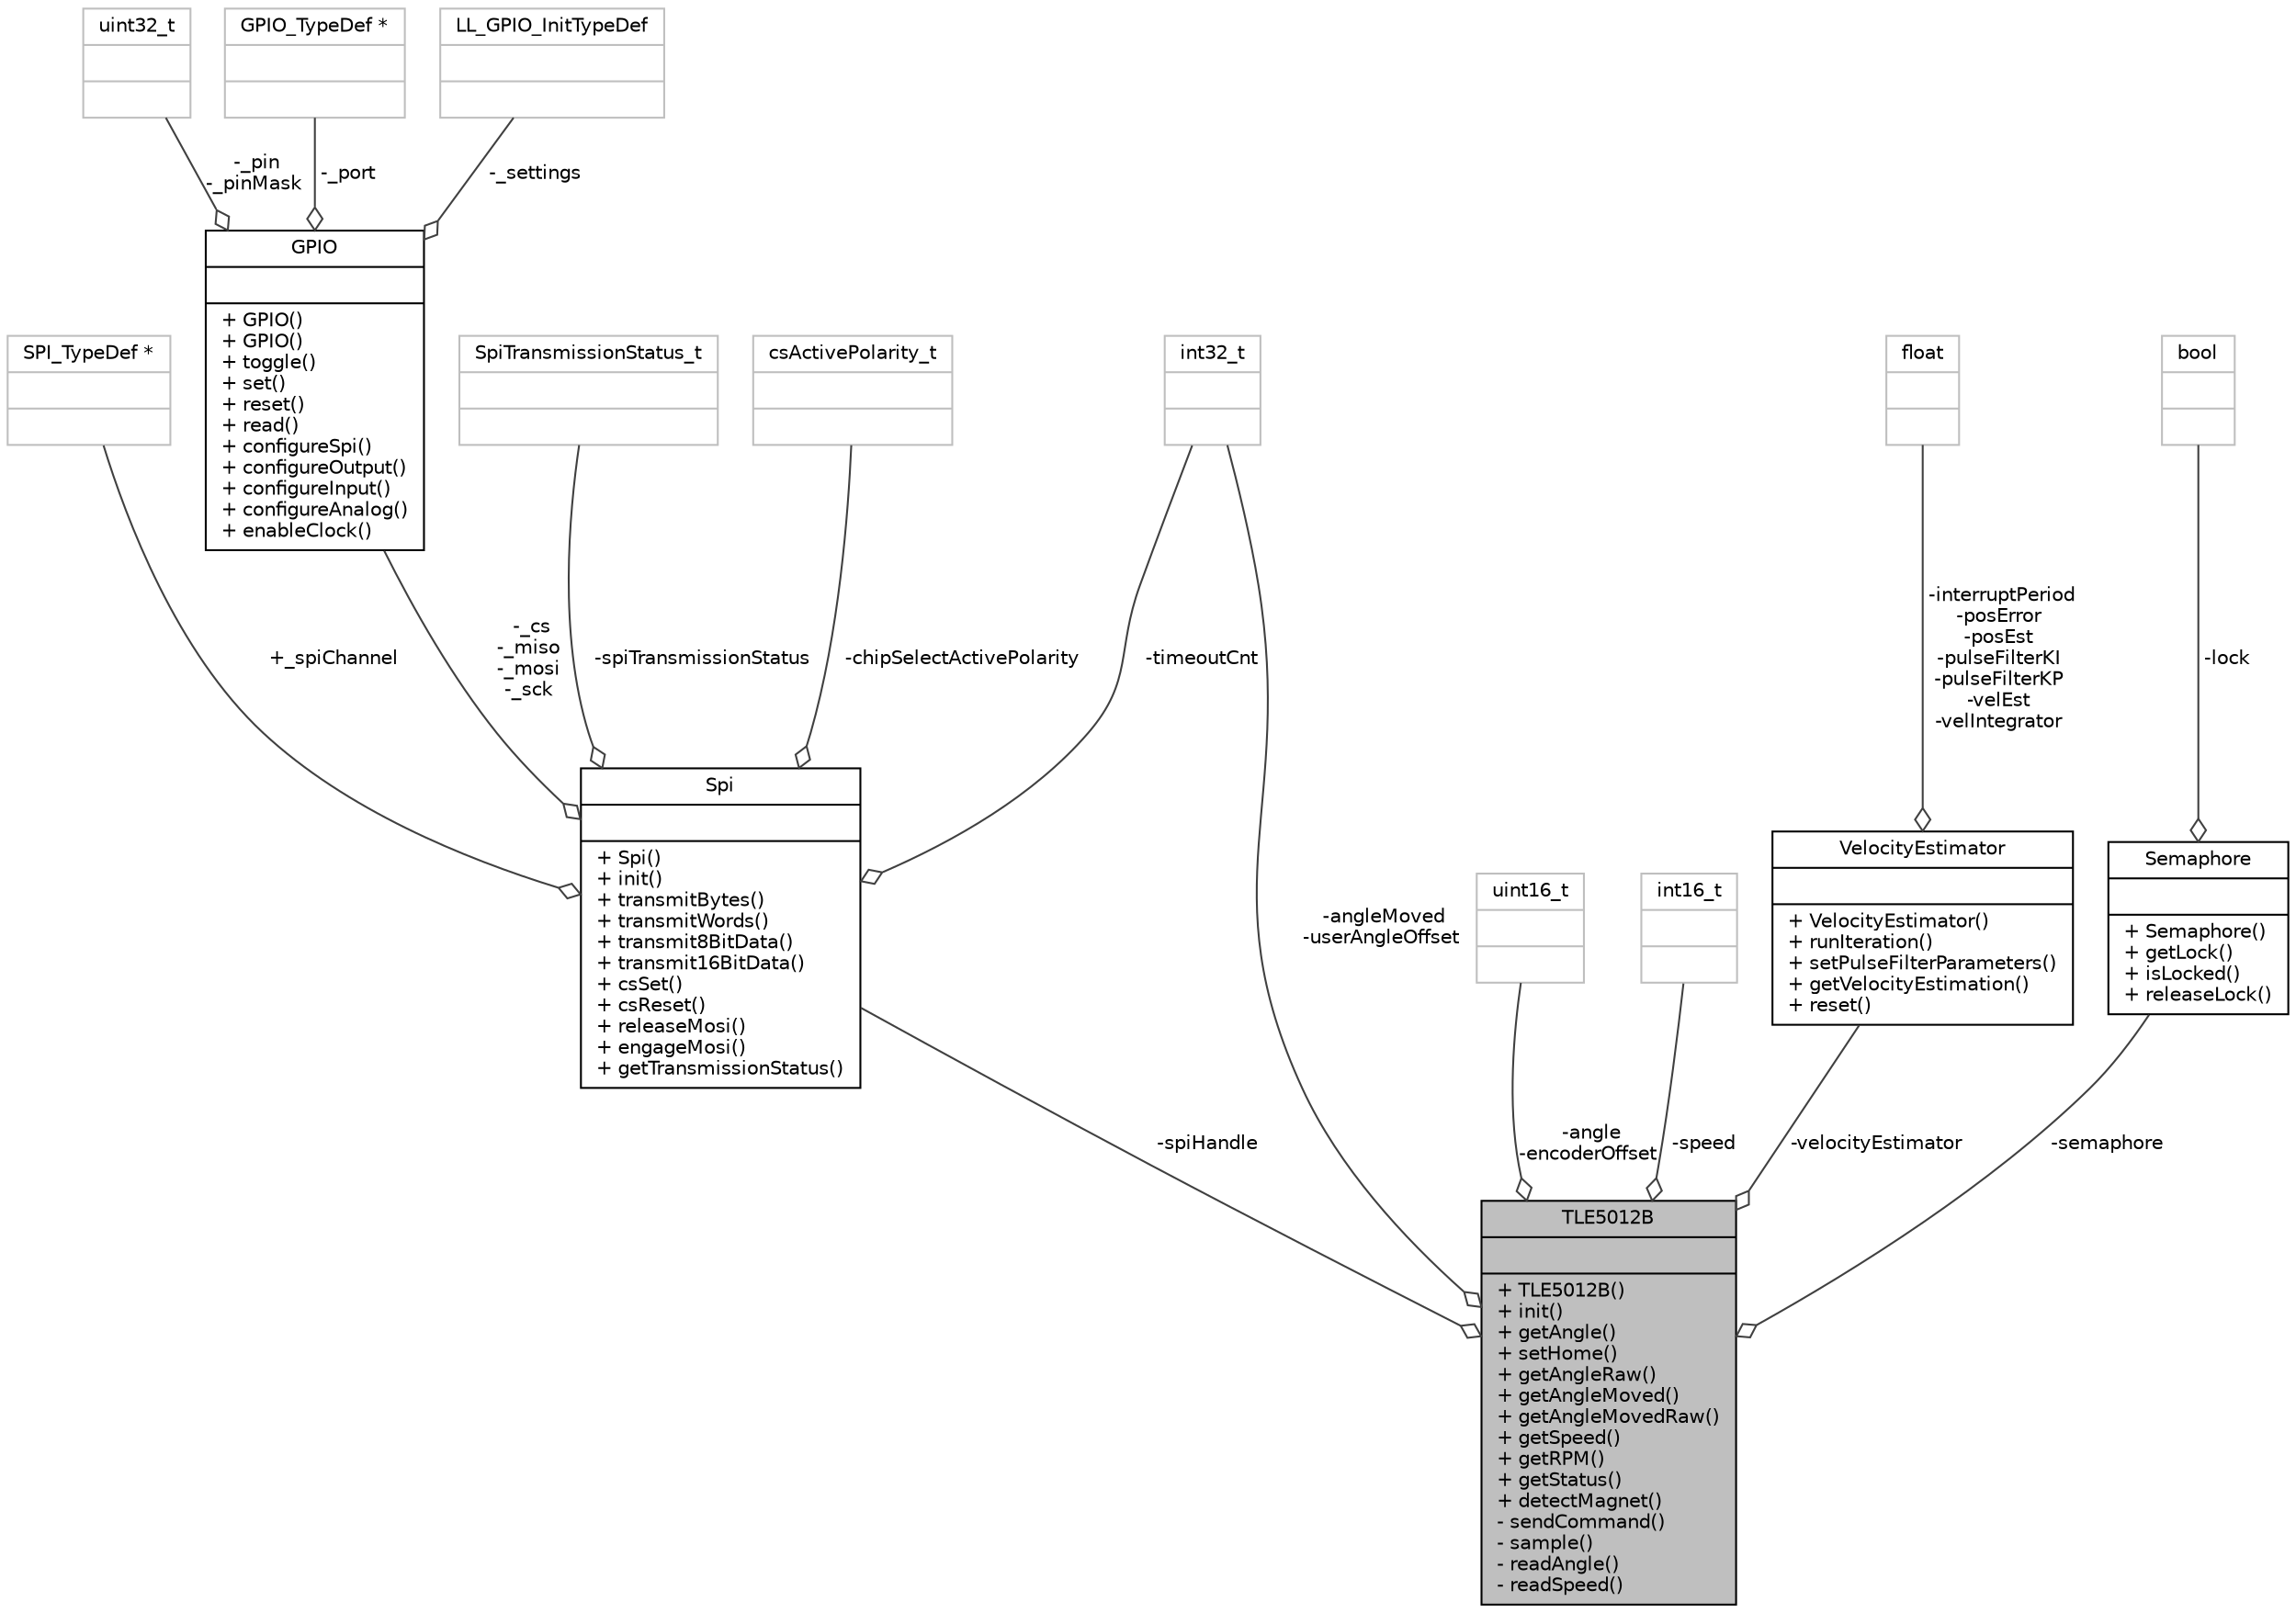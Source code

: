 digraph "TLE5012B"
{
 // LATEX_PDF_SIZE
  edge [fontname="Helvetica",fontsize="10",labelfontname="Helvetica",labelfontsize="10"];
  node [fontname="Helvetica",fontsize="10",shape=record];
  Node1 [label="{TLE5012B\n||+ TLE5012B()\l+ init()\l+ getAngle()\l+ setHome()\l+ getAngleRaw()\l+ getAngleMoved()\l+ getAngleMovedRaw()\l+ getSpeed()\l+ getRPM()\l+ getStatus()\l+ detectMagnet()\l- sendCommand()\l- sample()\l- readAngle()\l- readSpeed()\l}",height=0.2,width=0.4,color="black", fillcolor="grey75", style="filled", fontcolor="black",tooltip=" "];
  Node2 -> Node1 [color="grey25",fontsize="10",style="solid",label=" -spiHandle" ,arrowhead="odiamond",fontname="Helvetica"];
  Node2 [label="{Spi\n||+ Spi()\l+ init()\l+ transmitBytes()\l+ transmitWords()\l+ transmit8BitData()\l+ transmit16BitData()\l+ csSet()\l+ csReset()\l+ releaseMosi()\l+ engageMosi()\l+ getTransmissionStatus()\l}",height=0.2,width=0.4,color="black", fillcolor="white", style="filled",URL="$classSpi.html",tooltip=" "];
  Node3 -> Node2 [color="grey25",fontsize="10",style="solid",label=" +_spiChannel" ,arrowhead="odiamond",fontname="Helvetica"];
  Node3 [label="{SPI_TypeDef *\n||}",height=0.2,width=0.4,color="grey75", fillcolor="white", style="filled",tooltip=" "];
  Node4 -> Node2 [color="grey25",fontsize="10",style="solid",label=" -_cs\n-_miso\n-_mosi\n-_sck" ,arrowhead="odiamond",fontname="Helvetica"];
  Node4 [label="{GPIO\n||+ GPIO()\l+ GPIO()\l+ toggle()\l+ set()\l+ reset()\l+ read()\l+ configureSpi()\l+ configureOutput()\l+ configureInput()\l+ configureAnalog()\l+ enableClock()\l}",height=0.2,width=0.4,color="black", fillcolor="white", style="filled",URL="$classGPIO.html",tooltip=" "];
  Node5 -> Node4 [color="grey25",fontsize="10",style="solid",label=" -_pin\n-_pinMask" ,arrowhead="odiamond",fontname="Helvetica"];
  Node5 [label="{uint32_t\n||}",height=0.2,width=0.4,color="grey75", fillcolor="white", style="filled",tooltip=" "];
  Node6 -> Node4 [color="grey25",fontsize="10",style="solid",label=" -_port" ,arrowhead="odiamond",fontname="Helvetica"];
  Node6 [label="{GPIO_TypeDef *\n||}",height=0.2,width=0.4,color="grey75", fillcolor="white", style="filled",tooltip=" "];
  Node7 -> Node4 [color="grey25",fontsize="10",style="solid",label=" -_settings" ,arrowhead="odiamond",fontname="Helvetica"];
  Node7 [label="{LL_GPIO_InitTypeDef\n||}",height=0.2,width=0.4,color="grey75", fillcolor="white", style="filled",tooltip=" "];
  Node8 -> Node2 [color="grey25",fontsize="10",style="solid",label=" -spiTransmissionStatus" ,arrowhead="odiamond",fontname="Helvetica"];
  Node8 [label="{SpiTransmissionStatus_t\n||}",height=0.2,width=0.4,color="grey75", fillcolor="white", style="filled",tooltip=" "];
  Node9 -> Node2 [color="grey25",fontsize="10",style="solid",label=" -chipSelectActivePolarity" ,arrowhead="odiamond",fontname="Helvetica"];
  Node9 [label="{csActivePolarity_t\n||}",height=0.2,width=0.4,color="grey75", fillcolor="white", style="filled",tooltip=" "];
  Node10 -> Node2 [color="grey25",fontsize="10",style="solid",label=" -timeoutCnt" ,arrowhead="odiamond",fontname="Helvetica"];
  Node10 [label="{int32_t\n||}",height=0.2,width=0.4,color="grey75", fillcolor="white", style="filled",tooltip=" "];
  Node11 -> Node1 [color="grey25",fontsize="10",style="solid",label=" -angle\n-encoderOffset" ,arrowhead="odiamond",fontname="Helvetica"];
  Node11 [label="{uint16_t\n||}",height=0.2,width=0.4,color="grey75", fillcolor="white", style="filled",tooltip=" "];
  Node12 -> Node1 [color="grey25",fontsize="10",style="solid",label=" -speed" ,arrowhead="odiamond",fontname="Helvetica"];
  Node12 [label="{int16_t\n||}",height=0.2,width=0.4,color="grey75", fillcolor="white", style="filled",tooltip=" "];
  Node10 -> Node1 [color="grey25",fontsize="10",style="solid",label=" -angleMoved\n-userAngleOffset" ,arrowhead="odiamond",fontname="Helvetica"];
  Node13 -> Node1 [color="grey25",fontsize="10",style="solid",label=" -velocityEstimator" ,arrowhead="odiamond",fontname="Helvetica"];
  Node13 [label="{VelocityEstimator\n||+ VelocityEstimator()\l+ runIteration()\l+ setPulseFilterParameters()\l+ getVelocityEstimation()\l+ reset()\l}",height=0.2,width=0.4,color="black", fillcolor="white", style="filled",URL="$classVelocityEstimator.html",tooltip=" "];
  Node14 -> Node13 [color="grey25",fontsize="10",style="solid",label=" -interruptPeriod\n-posError\n-posEst\n-pulseFilterKI\n-pulseFilterKP\n-velEst\n-velIntegrator" ,arrowhead="odiamond",fontname="Helvetica"];
  Node14 [label="{float\n||}",height=0.2,width=0.4,color="grey75", fillcolor="white", style="filled",tooltip=" "];
  Node15 -> Node1 [color="grey25",fontsize="10",style="solid",label=" -semaphore" ,arrowhead="odiamond",fontname="Helvetica"];
  Node15 [label="{Semaphore\n||+ Semaphore()\l+ getLock()\l+ isLocked()\l+ releaseLock()\l}",height=0.2,width=0.4,color="black", fillcolor="white", style="filled",URL="$classSemaphore.html",tooltip=" "];
  Node16 -> Node15 [color="grey25",fontsize="10",style="solid",label=" -lock" ,arrowhead="odiamond",fontname="Helvetica"];
  Node16 [label="{bool\n||}",height=0.2,width=0.4,color="grey75", fillcolor="white", style="filled",tooltip=" "];
}
